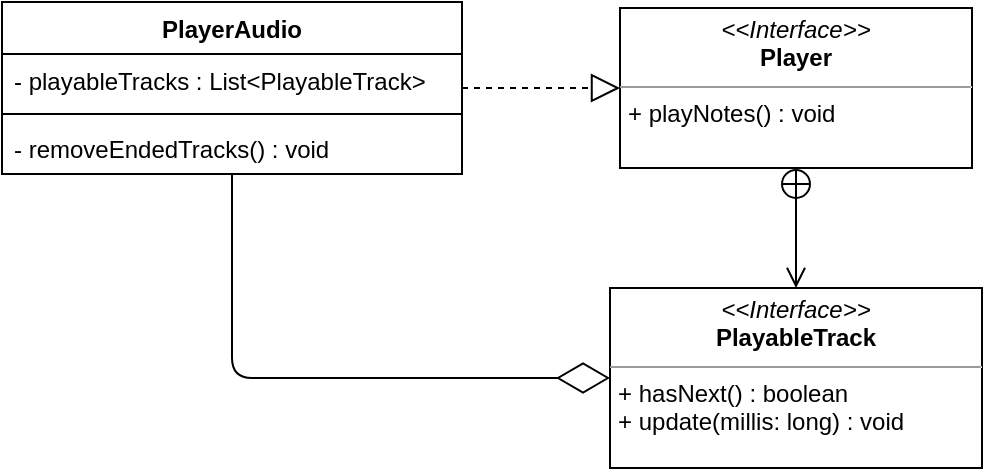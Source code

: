 <mxfile version="14.9.9" type="device"><diagram id="AjOSy924qh8cg-Cn8v__" name="Page-1"><mxGraphModel dx="677" dy="345" grid="1" gridSize="10" guides="1" tooltips="1" connect="1" arrows="1" fold="1" page="1" pageScale="1" pageWidth="827" pageHeight="1169" math="0" shadow="0"><root><mxCell id="0"/><mxCell id="1" parent="0"/><mxCell id="DyzNw1_0ttVvaRz3CYgi-2" value="&lt;p style=&quot;margin: 0px ; margin-top: 4px ; text-align: center&quot;&gt;&lt;i&gt;&amp;lt;&amp;lt;Interface&amp;gt;&amp;gt;&lt;/i&gt;&lt;br&gt;&lt;b&gt;PlayableTrack&lt;/b&gt;&lt;/p&gt;&lt;hr size=&quot;1&quot;&gt;&lt;p style=&quot;margin: 0px ; margin-left: 4px&quot;&gt;+ hasNext() : boolean&lt;/p&gt;&lt;p style=&quot;margin: 0px ; margin-left: 4px&quot;&gt;+ update(millis: long) : void&lt;/p&gt;" style="verticalAlign=top;align=left;overflow=fill;fontSize=12;fontFamily=Helvetica;html=1;" vertex="1" parent="1"><mxGeometry x="404" y="220" width="186" height="90" as="geometry"/></mxCell><mxCell id="DyzNw1_0ttVvaRz3CYgi-3" value="&lt;p style=&quot;margin: 0px ; margin-top: 4px ; text-align: center&quot;&gt;&lt;i&gt;&amp;lt;&amp;lt;Interface&amp;gt;&amp;gt;&lt;/i&gt;&lt;br&gt;&lt;b&gt;Player&lt;/b&gt;&lt;/p&gt;&lt;hr size=&quot;1&quot;&gt;&lt;p style=&quot;margin: 0px ; margin-left: 4px&quot;&gt;&lt;/p&gt;&lt;p style=&quot;margin: 0px ; margin-left: 4px&quot;&gt;+ playNotes() : void&lt;/p&gt;" style="verticalAlign=top;align=left;overflow=fill;fontSize=12;fontFamily=Helvetica;html=1;" vertex="1" parent="1"><mxGeometry x="409" y="80" width="176" height="80" as="geometry"/></mxCell><mxCell id="DyzNw1_0ttVvaRz3CYgi-9" value="" style="endArrow=open;startArrow=circlePlus;endFill=0;startFill=0;endSize=8;html=1;" edge="1" parent="1" source="DyzNw1_0ttVvaRz3CYgi-3" target="DyzNw1_0ttVvaRz3CYgi-2"><mxGeometry width="160" relative="1" as="geometry"><mxPoint x="210" y="280" as="sourcePoint"/><mxPoint x="370" y="280" as="targetPoint"/></mxGeometry></mxCell><mxCell id="DyzNw1_0ttVvaRz3CYgi-10" value="" style="endArrow=block;dashed=1;endFill=0;endSize=12;html=1;" edge="1" parent="1" source="DyzNw1_0ttVvaRz3CYgi-12" target="DyzNw1_0ttVvaRz3CYgi-3"><mxGeometry width="160" relative="1" as="geometry"><mxPoint x="340.0" y="125.567" as="sourcePoint"/><mxPoint x="370" y="260" as="targetPoint"/></mxGeometry></mxCell><mxCell id="DyzNw1_0ttVvaRz3CYgi-11" value="" style="endArrow=diamondThin;endFill=0;endSize=24;html=1;" edge="1" parent="1" source="DyzNw1_0ttVvaRz3CYgi-12" target="DyzNw1_0ttVvaRz3CYgi-2"><mxGeometry width="160" relative="1" as="geometry"><mxPoint x="215" y="165" as="sourcePoint"/><mxPoint x="340" y="220" as="targetPoint"/><Array as="points"><mxPoint x="215" y="265"/></Array></mxGeometry></mxCell><mxCell id="DyzNw1_0ttVvaRz3CYgi-12" value="PlayerAudio" style="swimlane;fontStyle=1;align=center;verticalAlign=top;childLayout=stackLayout;horizontal=1;startSize=26;horizontalStack=0;resizeParent=1;resizeParentMax=0;resizeLast=0;collapsible=1;marginBottom=0;" vertex="1" parent="1"><mxGeometry x="100" y="77" width="230" height="86" as="geometry"/></mxCell><mxCell id="DyzNw1_0ttVvaRz3CYgi-13" value="- playableTracks : List&lt;PlayableTrack&gt; " style="text;strokeColor=none;fillColor=none;align=left;verticalAlign=top;spacingLeft=4;spacingRight=4;overflow=hidden;rotatable=0;points=[[0,0.5],[1,0.5]];portConstraint=eastwest;" vertex="1" parent="DyzNw1_0ttVvaRz3CYgi-12"><mxGeometry y="26" width="230" height="26" as="geometry"/></mxCell><mxCell id="DyzNw1_0ttVvaRz3CYgi-14" value="" style="line;strokeWidth=1;fillColor=none;align=left;verticalAlign=middle;spacingTop=-1;spacingLeft=3;spacingRight=3;rotatable=0;labelPosition=right;points=[];portConstraint=eastwest;" vertex="1" parent="DyzNw1_0ttVvaRz3CYgi-12"><mxGeometry y="52" width="230" height="8" as="geometry"/></mxCell><mxCell id="DyzNw1_0ttVvaRz3CYgi-15" value="- removeEndedTracks() : void&#10;" style="text;strokeColor=none;fillColor=none;align=left;verticalAlign=top;spacingLeft=4;spacingRight=4;overflow=hidden;rotatable=0;points=[[0,0.5],[1,0.5]];portConstraint=eastwest;" vertex="1" parent="DyzNw1_0ttVvaRz3CYgi-12"><mxGeometry y="60" width="230" height="26" as="geometry"/></mxCell></root></mxGraphModel></diagram></mxfile>